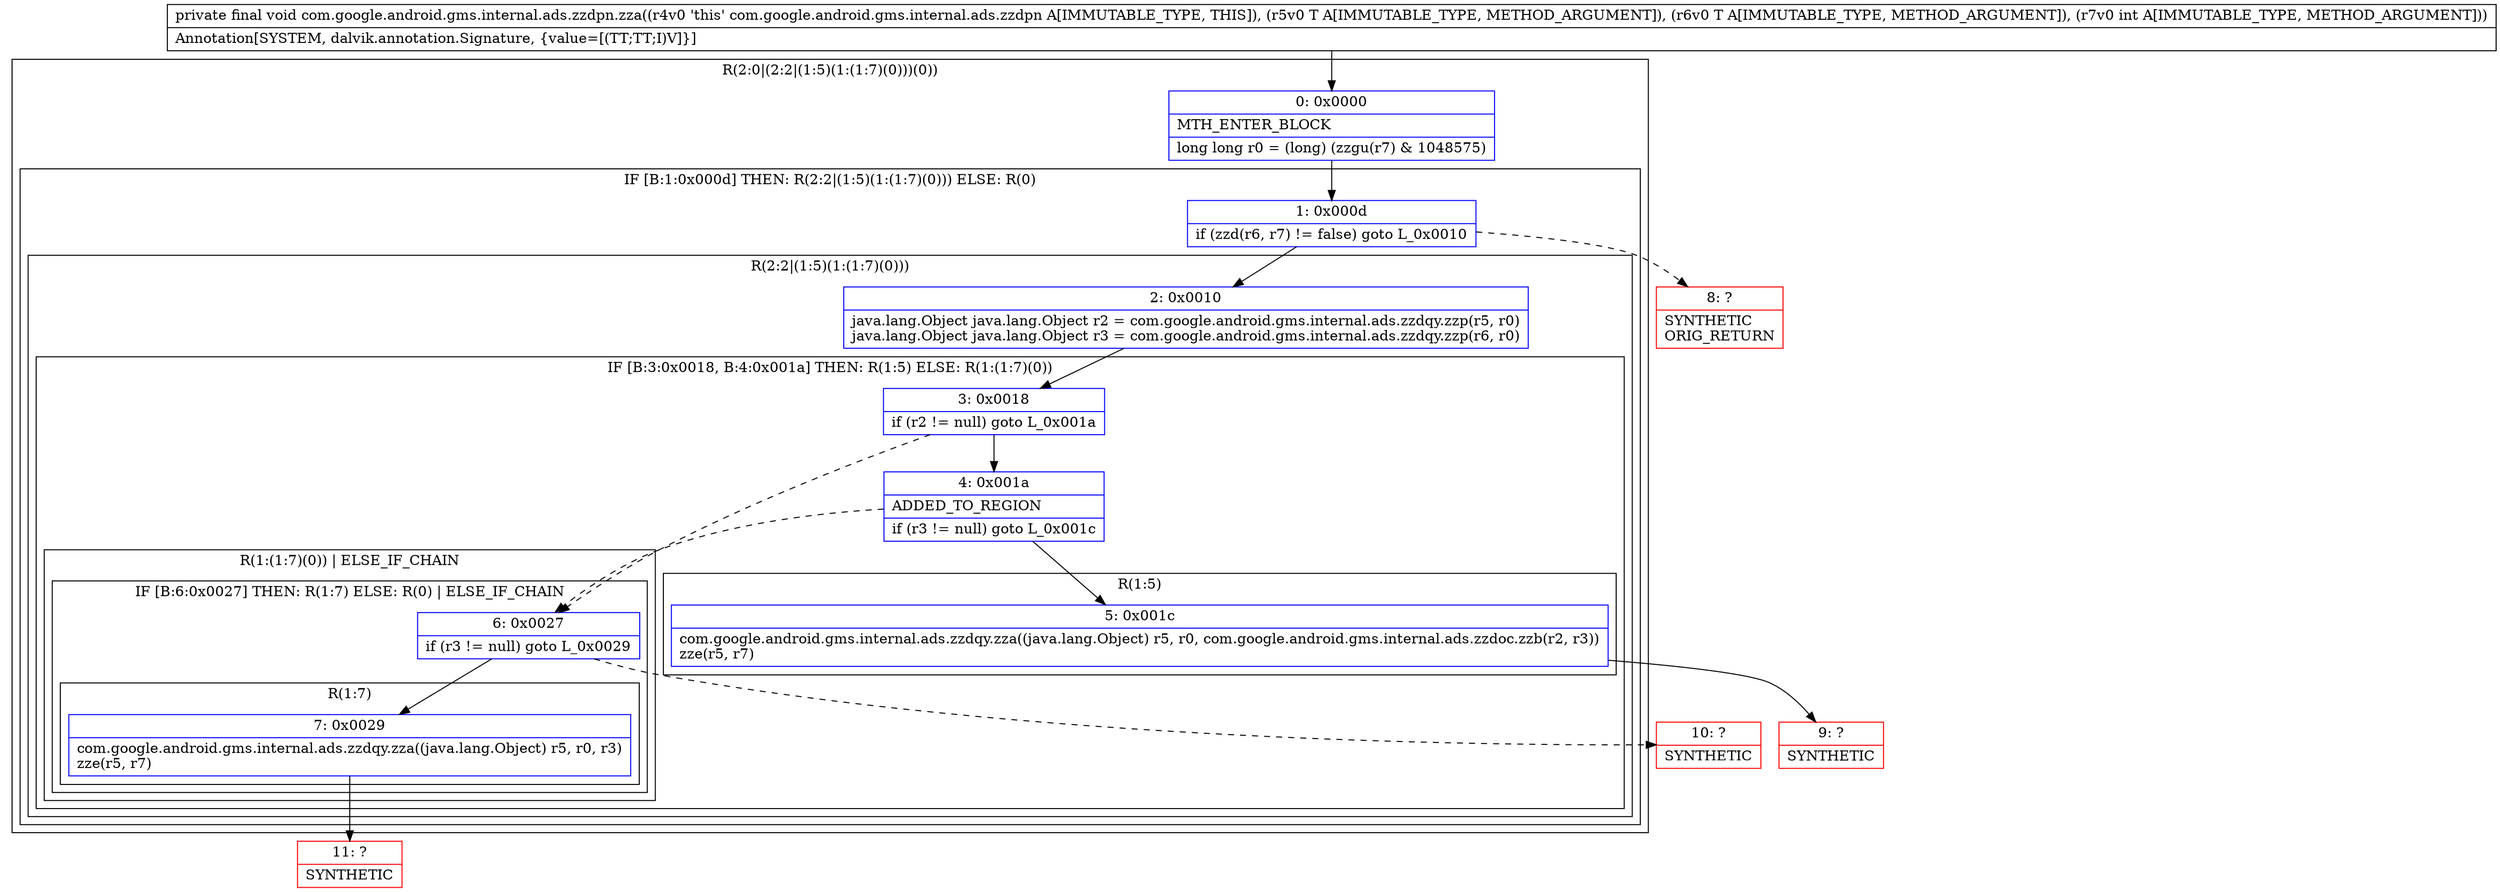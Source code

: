 digraph "CFG forcom.google.android.gms.internal.ads.zzdpn.zza(Ljava\/lang\/Object;Ljava\/lang\/Object;I)V" {
subgraph cluster_Region_2023601695 {
label = "R(2:0|(2:2|(1:5)(1:(1:7)(0)))(0))";
node [shape=record,color=blue];
Node_0 [shape=record,label="{0\:\ 0x0000|MTH_ENTER_BLOCK\l|long long r0 = (long) (zzgu(r7) & 1048575)\l}"];
subgraph cluster_IfRegion_2128264021 {
label = "IF [B:1:0x000d] THEN: R(2:2|(1:5)(1:(1:7)(0))) ELSE: R(0)";
node [shape=record,color=blue];
Node_1 [shape=record,label="{1\:\ 0x000d|if (zzd(r6, r7) != false) goto L_0x0010\l}"];
subgraph cluster_Region_2097874164 {
label = "R(2:2|(1:5)(1:(1:7)(0)))";
node [shape=record,color=blue];
Node_2 [shape=record,label="{2\:\ 0x0010|java.lang.Object java.lang.Object r2 = com.google.android.gms.internal.ads.zzdqy.zzp(r5, r0)\ljava.lang.Object java.lang.Object r3 = com.google.android.gms.internal.ads.zzdqy.zzp(r6, r0)\l}"];
subgraph cluster_IfRegion_481739844 {
label = "IF [B:3:0x0018, B:4:0x001a] THEN: R(1:5) ELSE: R(1:(1:7)(0))";
node [shape=record,color=blue];
Node_3 [shape=record,label="{3\:\ 0x0018|if (r2 != null) goto L_0x001a\l}"];
Node_4 [shape=record,label="{4\:\ 0x001a|ADDED_TO_REGION\l|if (r3 != null) goto L_0x001c\l}"];
subgraph cluster_Region_539055803 {
label = "R(1:5)";
node [shape=record,color=blue];
Node_5 [shape=record,label="{5\:\ 0x001c|com.google.android.gms.internal.ads.zzdqy.zza((java.lang.Object) r5, r0, com.google.android.gms.internal.ads.zzdoc.zzb(r2, r3))\lzze(r5, r7)\l}"];
}
subgraph cluster_Region_1161357643 {
label = "R(1:(1:7)(0)) | ELSE_IF_CHAIN\l";
node [shape=record,color=blue];
subgraph cluster_IfRegion_960454530 {
label = "IF [B:6:0x0027] THEN: R(1:7) ELSE: R(0) | ELSE_IF_CHAIN\l";
node [shape=record,color=blue];
Node_6 [shape=record,label="{6\:\ 0x0027|if (r3 != null) goto L_0x0029\l}"];
subgraph cluster_Region_160347684 {
label = "R(1:7)";
node [shape=record,color=blue];
Node_7 [shape=record,label="{7\:\ 0x0029|com.google.android.gms.internal.ads.zzdqy.zza((java.lang.Object) r5, r0, r3)\lzze(r5, r7)\l}"];
}
subgraph cluster_Region_1353045856 {
label = "R(0)";
node [shape=record,color=blue];
}
}
}
}
}
subgraph cluster_Region_830546457 {
label = "R(0)";
node [shape=record,color=blue];
}
}
}
Node_8 [shape=record,color=red,label="{8\:\ ?|SYNTHETIC\lORIG_RETURN\l}"];
Node_9 [shape=record,color=red,label="{9\:\ ?|SYNTHETIC\l}"];
Node_10 [shape=record,color=red,label="{10\:\ ?|SYNTHETIC\l}"];
Node_11 [shape=record,color=red,label="{11\:\ ?|SYNTHETIC\l}"];
MethodNode[shape=record,label="{private final void com.google.android.gms.internal.ads.zzdpn.zza((r4v0 'this' com.google.android.gms.internal.ads.zzdpn A[IMMUTABLE_TYPE, THIS]), (r5v0 T A[IMMUTABLE_TYPE, METHOD_ARGUMENT]), (r6v0 T A[IMMUTABLE_TYPE, METHOD_ARGUMENT]), (r7v0 int A[IMMUTABLE_TYPE, METHOD_ARGUMENT]))  | Annotation[SYSTEM, dalvik.annotation.Signature, \{value=[(TT;TT;I)V]\}]\l}"];
MethodNode -> Node_0;
Node_0 -> Node_1;
Node_1 -> Node_2;
Node_1 -> Node_8[style=dashed];
Node_2 -> Node_3;
Node_3 -> Node_4;
Node_3 -> Node_6[style=dashed];
Node_4 -> Node_5;
Node_4 -> Node_6[style=dashed];
Node_5 -> Node_9;
Node_6 -> Node_7;
Node_6 -> Node_10[style=dashed];
Node_7 -> Node_11;
}

